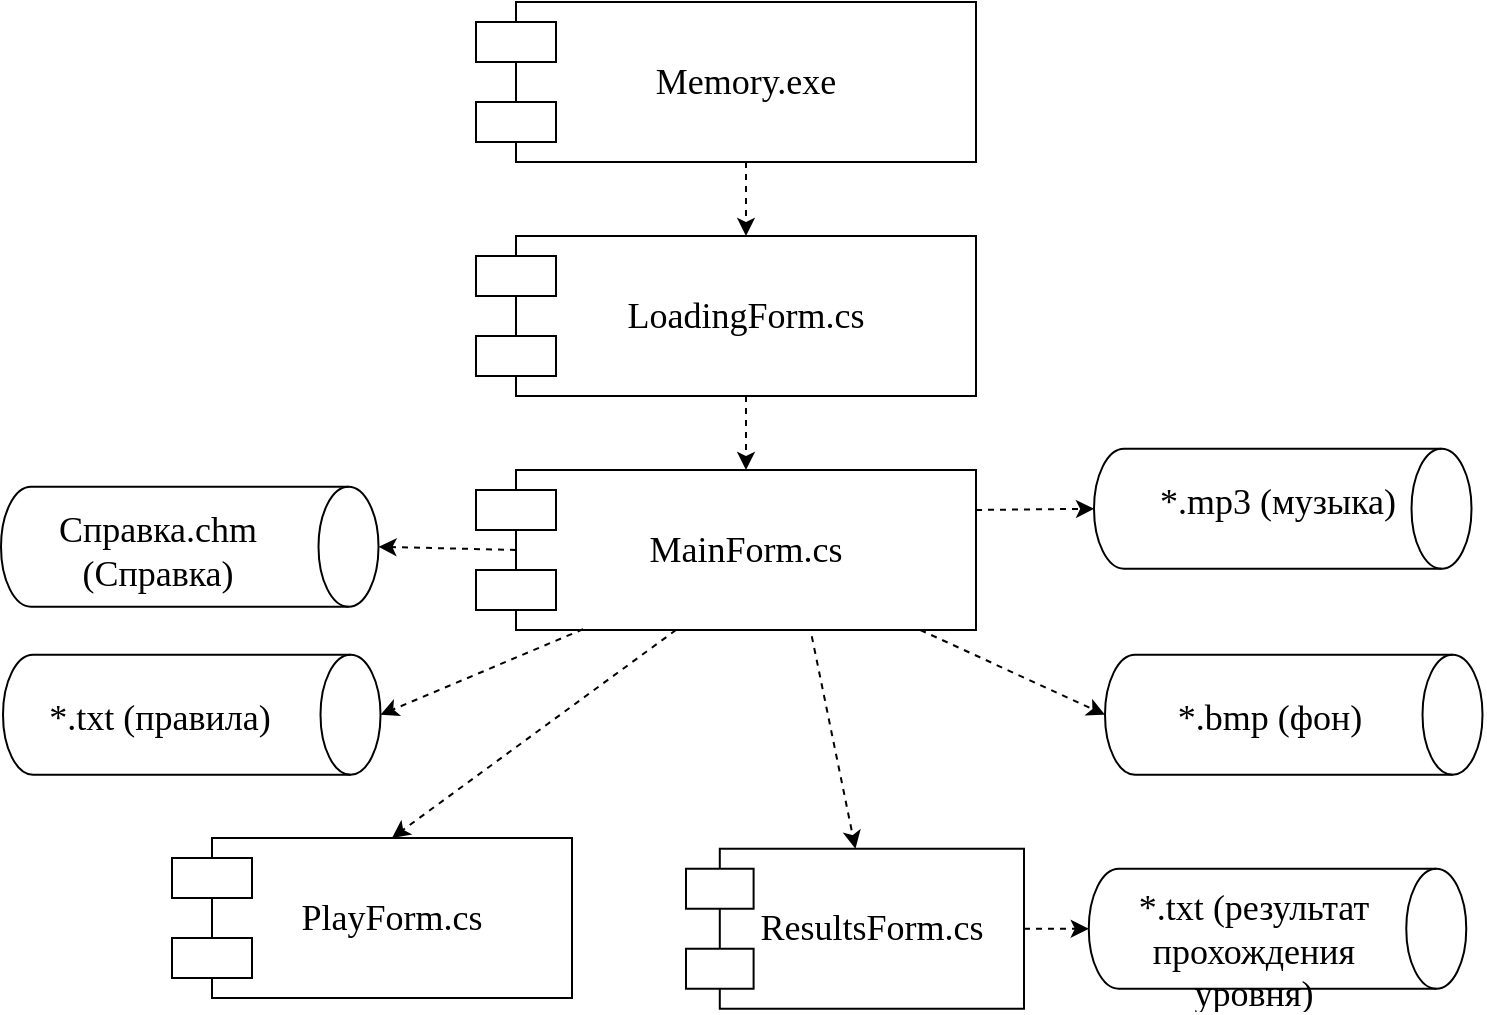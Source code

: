<mxfile version="24.6.1" type="device">
  <diagram name="Страница — 1" id="LVAcO2Bx_sbsMj5qARHk">
    <mxGraphModel dx="4092" dy="1608" grid="0" gridSize="10" guides="1" tooltips="1" connect="1" arrows="1" fold="1" page="1" pageScale="1" pageWidth="3300" pageHeight="2339" math="0" shadow="0">
      <root>
        <mxCell id="0" />
        <mxCell id="1" parent="0" />
        <mxCell id="jrgI43wMarXuKZg7UjpG-1" value="" style="group;fontFamily=ISOCPEUR;fontSize=18;" vertex="1" connectable="0" parent="1">
          <mxGeometry x="-2330" y="196" width="250" height="80" as="geometry" />
        </mxCell>
        <mxCell id="jrgI43wMarXuKZg7UjpG-2" value="Memory.exe" style="rounded=0;whiteSpace=wrap;html=1;fontFamily=ISOCPEUR;fontSize=18;" vertex="1" parent="jrgI43wMarXuKZg7UjpG-1">
          <mxGeometry x="20" width="230" height="80" as="geometry" />
        </mxCell>
        <mxCell id="jrgI43wMarXuKZg7UjpG-3" value="" style="rounded=0;whiteSpace=wrap;html=1;fontFamily=ISOCPEUR;fontSize=18;" vertex="1" parent="jrgI43wMarXuKZg7UjpG-1">
          <mxGeometry y="10" width="40" height="20" as="geometry" />
        </mxCell>
        <mxCell id="jrgI43wMarXuKZg7UjpG-4" value="" style="rounded=0;whiteSpace=wrap;html=1;fontFamily=ISOCPEUR;fontSize=18;" vertex="1" parent="jrgI43wMarXuKZg7UjpG-1">
          <mxGeometry y="50" width="40" height="20" as="geometry" />
        </mxCell>
        <mxCell id="jrgI43wMarXuKZg7UjpG-5" value="" style="group;fontFamily=ISOCPEUR;fontSize=18;" vertex="1" connectable="0" parent="1">
          <mxGeometry x="-2482" y="614" width="200" height="80" as="geometry" />
        </mxCell>
        <mxCell id="jrgI43wMarXuKZg7UjpG-6" value="PlayForm.cs" style="rounded=0;whiteSpace=wrap;html=1;fontFamily=ISOCPEUR;fontSize=18;" vertex="1" parent="jrgI43wMarXuKZg7UjpG-5">
          <mxGeometry x="20" width="180" height="80" as="geometry" />
        </mxCell>
        <mxCell id="jrgI43wMarXuKZg7UjpG-7" value="" style="rounded=0;whiteSpace=wrap;html=1;fontFamily=ISOCPEUR;fontSize=18;" vertex="1" parent="jrgI43wMarXuKZg7UjpG-5">
          <mxGeometry y="10" width="40" height="20" as="geometry" />
        </mxCell>
        <mxCell id="jrgI43wMarXuKZg7UjpG-8" value="" style="rounded=0;whiteSpace=wrap;html=1;fontFamily=ISOCPEUR;fontSize=18;" vertex="1" parent="jrgI43wMarXuKZg7UjpG-5">
          <mxGeometry y="50" width="40" height="20" as="geometry" />
        </mxCell>
        <mxCell id="jrgI43wMarXuKZg7UjpG-13" value="" style="group;fontFamily=ISOCPEUR;fontSize=18;" vertex="1" connectable="0" parent="1">
          <mxGeometry x="-2225" y="619.37" width="169" height="80" as="geometry" />
        </mxCell>
        <mxCell id="jrgI43wMarXuKZg7UjpG-14" value="ResultsForm.cs" style="rounded=0;whiteSpace=wrap;html=1;fontFamily=ISOCPEUR;fontSize=18;" vertex="1" parent="jrgI43wMarXuKZg7UjpG-13">
          <mxGeometry x="16.9" width="152.1" height="80" as="geometry" />
        </mxCell>
        <mxCell id="jrgI43wMarXuKZg7UjpG-15" value="" style="rounded=0;whiteSpace=wrap;html=1;fontFamily=ISOCPEUR;fontSize=18;" vertex="1" parent="jrgI43wMarXuKZg7UjpG-13">
          <mxGeometry y="10" width="33.8" height="20" as="geometry" />
        </mxCell>
        <mxCell id="jrgI43wMarXuKZg7UjpG-16" value="" style="rounded=0;whiteSpace=wrap;html=1;fontFamily=ISOCPEUR;fontSize=18;" vertex="1" parent="jrgI43wMarXuKZg7UjpG-13">
          <mxGeometry y="50" width="33.8" height="20" as="geometry" />
        </mxCell>
        <mxCell id="jrgI43wMarXuKZg7UjpG-17" style="edgeStyle=orthogonalEdgeStyle;rounded=0;orthogonalLoop=1;jettySize=auto;html=1;dashed=1;exitX=0.5;exitY=1;exitDx=0;exitDy=0;fontFamily=ISOCPEUR;fontSize=18;entryX=0.5;entryY=0;entryDx=0;entryDy=0;" edge="1" parent="1" source="jrgI43wMarXuKZg7UjpG-2" target="jrgI43wMarXuKZg7UjpG-59">
          <mxGeometry relative="1" as="geometry">
            <mxPoint x="-2219.941" y="300" as="targetPoint" />
          </mxGeometry>
        </mxCell>
        <mxCell id="jrgI43wMarXuKZg7UjpG-18" style="edgeStyle=orthogonalEdgeStyle;rounded=0;orthogonalLoop=1;jettySize=auto;html=1;entryX=0.5;entryY=0;entryDx=0;entryDy=0;dashed=1;fontFamily=ISOCPEUR;fontSize=18;exitX=0.5;exitY=1;exitDx=0;exitDy=0;" edge="1" parent="1" source="jrgI43wMarXuKZg7UjpG-59" target="jrgI43wMarXuKZg7UjpG-63">
          <mxGeometry relative="1" as="geometry">
            <mxPoint x="-2220" y="380" as="sourcePoint" />
            <mxPoint x="-2220" y="430" as="targetPoint" />
          </mxGeometry>
        </mxCell>
        <mxCell id="jrgI43wMarXuKZg7UjpG-20" style="rounded=0;orthogonalLoop=1;jettySize=auto;html=1;dashed=1;exitX=0.643;exitY=1.039;exitDx=0;exitDy=0;fontFamily=ISOCPEUR;fontSize=18;exitPerimeter=0;" edge="1" parent="1" target="jrgI43wMarXuKZg7UjpG-14" source="jrgI43wMarXuKZg7UjpG-63">
          <mxGeometry relative="1" as="geometry">
            <mxPoint x="-2160" y="650" as="sourcePoint" />
          </mxGeometry>
        </mxCell>
        <mxCell id="jrgI43wMarXuKZg7UjpG-37" value="" style="shape=cylinder3;whiteSpace=wrap;html=1;boundedLbl=1;backgroundOutline=1;size=15;rotation=90;fontFamily=ISOCPEUR;fontSize=18;" vertex="1" parent="1">
          <mxGeometry x="-1951.12" y="458" width="60" height="188.75" as="geometry" />
        </mxCell>
        <mxCell id="jrgI43wMarXuKZg7UjpG-38" value="&lt;p style=&quot;margin-top: 0px; font-size: 18px;&quot;&gt;&lt;font style=&quot;font-size: 18px;&quot;&gt;*.bmp&amp;nbsp;&lt;/font&gt;&lt;span style=&quot;font-size: 18px; background-color: initial;&quot;&gt;(фон)&lt;/span&gt;&lt;/p&gt;" style="text;html=1;whiteSpace=wrap;overflow=hidden;rounded=0;align=center;fontFamily=ISOCPEUR;fontSize=18;" vertex="1" parent="1">
          <mxGeometry x="-1998" y="537.37" width="130" height="60" as="geometry" />
        </mxCell>
        <mxCell id="jrgI43wMarXuKZg7UjpG-46" style="rounded=0;orthogonalLoop=1;jettySize=auto;html=1;entryX=0.5;entryY=1;entryDx=0;entryDy=0;entryPerimeter=0;dashed=1;exitX=1;exitY=0.25;exitDx=0;exitDy=0;fontFamily=ISOCPEUR;fontSize=18;" edge="1" parent="1" target="jrgI43wMarXuKZg7UjpG-66" source="jrgI43wMarXuKZg7UjpG-63">
          <mxGeometry relative="1" as="geometry">
            <mxPoint x="-2060" y="600" as="sourcePoint" />
          </mxGeometry>
        </mxCell>
        <mxCell id="jrgI43wMarXuKZg7UjpG-47" style="rounded=0;orthogonalLoop=1;jettySize=auto;html=1;entryX=0.5;entryY=1;entryDx=0;entryDy=0;entryPerimeter=0;dashed=1;fontFamily=ISOCPEUR;fontSize=18;" edge="1" parent="1" source="jrgI43wMarXuKZg7UjpG-63" target="jrgI43wMarXuKZg7UjpG-37">
          <mxGeometry relative="1" as="geometry" />
        </mxCell>
        <mxCell id="jrgI43wMarXuKZg7UjpG-53" style="rounded=0;orthogonalLoop=1;jettySize=auto;html=1;dashed=1;entryX=0.5;entryY=1;entryDx=0;entryDy=0;entryPerimeter=0;exitX=1;exitY=0.5;exitDx=0;exitDy=0;fontFamily=ISOCPEUR;fontSize=18;" edge="1" parent="1" source="jrgI43wMarXuKZg7UjpG-14" target="jrgI43wMarXuKZg7UjpG-54">
          <mxGeometry relative="1" as="geometry">
            <mxPoint x="-1945" y="895.37" as="targetPoint" />
          </mxGeometry>
        </mxCell>
        <mxCell id="jrgI43wMarXuKZg7UjpG-54" value="" style="shape=cylinder3;whiteSpace=wrap;html=1;boundedLbl=1;backgroundOutline=1;size=15;rotation=90;fontFamily=ISOCPEUR;fontSize=18;" vertex="1" parent="1">
          <mxGeometry x="-1959.24" y="565" width="60" height="188.75" as="geometry" />
        </mxCell>
        <mxCell id="jrgI43wMarXuKZg7UjpG-55" value="&lt;p style=&quot;margin-top: 0px; font-size: 18px;&quot;&gt;&lt;font style=&quot;font-size: 18px;&quot;&gt;*.txt&amp;nbsp;&lt;/font&gt;&lt;span style=&quot;font-size: 18px; background-color: initial;&quot;&gt;(результат прохождения уровня)&lt;/span&gt;&lt;/p&gt;" style="text;html=1;whiteSpace=wrap;overflow=hidden;rounded=0;align=center;fontFamily=ISOCPEUR;fontSize=18;spacing=-5.905;" vertex="1" parent="1">
          <mxGeometry x="-2011.12" y="639.37" width="140" height="52" as="geometry" />
        </mxCell>
        <mxCell id="jrgI43wMarXuKZg7UjpG-56" style="rounded=0;orthogonalLoop=1;jettySize=auto;html=1;entryX=0.5;entryY=0;entryDx=0;entryDy=0;dashed=1;fontFamily=ISOCPEUR;fontSize=18;" edge="1" parent="1" target="jrgI43wMarXuKZg7UjpG-6">
          <mxGeometry relative="1" as="geometry">
            <mxPoint x="-2230" y="510" as="sourcePoint" />
          </mxGeometry>
        </mxCell>
        <mxCell id="jrgI43wMarXuKZg7UjpG-57" style="rounded=0;orthogonalLoop=1;jettySize=auto;html=1;dashed=1;fontFamily=ISOCPEUR;fontSize=18;entryX=0.5;entryY=0;entryDx=0;entryDy=0;entryPerimeter=0;" edge="1" parent="1" target="jrgI43wMarXuKZg7UjpG-79">
          <mxGeometry relative="1" as="geometry">
            <mxPoint x="-2310" y="470" as="sourcePoint" />
            <mxPoint x="-2390.745" y="468.375" as="targetPoint" />
          </mxGeometry>
        </mxCell>
        <mxCell id="jrgI43wMarXuKZg7UjpG-58" value="" style="group;fontFamily=ISOCPEUR;fontSize=18;" vertex="1" connectable="0" parent="1">
          <mxGeometry x="-2330" y="313" width="250" height="80" as="geometry" />
        </mxCell>
        <mxCell id="jrgI43wMarXuKZg7UjpG-59" value="LoadingForm.cs" style="rounded=0;whiteSpace=wrap;html=1;fontFamily=ISOCPEUR;fontSize=18;" vertex="1" parent="jrgI43wMarXuKZg7UjpG-58">
          <mxGeometry x="20" width="230" height="80" as="geometry" />
        </mxCell>
        <mxCell id="jrgI43wMarXuKZg7UjpG-60" value="" style="rounded=0;whiteSpace=wrap;html=1;fontFamily=ISOCPEUR;fontSize=18;" vertex="1" parent="jrgI43wMarXuKZg7UjpG-58">
          <mxGeometry y="10" width="40" height="20" as="geometry" />
        </mxCell>
        <mxCell id="jrgI43wMarXuKZg7UjpG-61" value="" style="rounded=0;whiteSpace=wrap;html=1;fontFamily=ISOCPEUR;fontSize=18;" vertex="1" parent="jrgI43wMarXuKZg7UjpG-58">
          <mxGeometry y="50" width="40" height="20" as="geometry" />
        </mxCell>
        <mxCell id="jrgI43wMarXuKZg7UjpG-62" value="" style="group;fontFamily=ISOCPEUR;fontSize=18;" vertex="1" connectable="0" parent="1">
          <mxGeometry x="-2330" y="430" width="250" height="80" as="geometry" />
        </mxCell>
        <mxCell id="jrgI43wMarXuKZg7UjpG-63" value="MainForm.cs" style="rounded=0;whiteSpace=wrap;html=1;fontFamily=ISOCPEUR;fontSize=18;" vertex="1" parent="jrgI43wMarXuKZg7UjpG-62">
          <mxGeometry x="20" width="230" height="80" as="geometry" />
        </mxCell>
        <mxCell id="jrgI43wMarXuKZg7UjpG-64" value="" style="rounded=0;whiteSpace=wrap;html=1;fontFamily=ISOCPEUR;fontSize=18;" vertex="1" parent="jrgI43wMarXuKZg7UjpG-62">
          <mxGeometry y="10" width="40" height="20" as="geometry" />
        </mxCell>
        <mxCell id="jrgI43wMarXuKZg7UjpG-65" value="" style="rounded=0;whiteSpace=wrap;html=1;fontFamily=ISOCPEUR;fontSize=18;" vertex="1" parent="jrgI43wMarXuKZg7UjpG-62">
          <mxGeometry y="50" width="40" height="20" as="geometry" />
        </mxCell>
        <mxCell id="jrgI43wMarXuKZg7UjpG-66" value="" style="shape=cylinder3;whiteSpace=wrap;html=1;boundedLbl=1;backgroundOutline=1;size=15;rotation=90;fontFamily=ISOCPEUR;fontSize=18;" vertex="1" parent="1">
          <mxGeometry x="-1956.62" y="355" width="60" height="188.75" as="geometry" />
        </mxCell>
        <mxCell id="jrgI43wMarXuKZg7UjpG-67" value="&lt;p style=&quot;margin-top: 0px; font-size: 18px;&quot;&gt;&lt;font style=&quot;font-size: 18px;&quot;&gt;*.mp3&amp;nbsp;&lt;/font&gt;&lt;span style=&quot;font-size: 18px; background-color: initial;&quot;&gt;(музыка)&lt;/span&gt;&lt;/p&gt;" style="text;html=1;whiteSpace=wrap;overflow=hidden;rounded=0;align=center;fontFamily=ISOCPEUR;fontSize=18;" vertex="1" parent="1">
          <mxGeometry x="-1994.5" y="429.37" width="130" height="60" as="geometry" />
        </mxCell>
        <mxCell id="jrgI43wMarXuKZg7UjpG-71" style="rounded=0;orthogonalLoop=1;jettySize=auto;html=1;dashed=1;entryX=0.5;entryY=0;entryDx=0;entryDy=0;entryPerimeter=0;exitX=0.146;exitY=0.995;exitDx=0;exitDy=0;exitPerimeter=0;fontFamily=ISOCPEUR;fontSize=18;" edge="1" parent="1" source="jrgI43wMarXuKZg7UjpG-63" target="jrgI43wMarXuKZg7UjpG-76">
          <mxGeometry relative="1" as="geometry">
            <mxPoint x="-2392.745" y="564.375" as="targetPoint" />
            <mxPoint x="-2110" y="965" as="sourcePoint" />
          </mxGeometry>
        </mxCell>
        <mxCell id="jrgI43wMarXuKZg7UjpG-76" value="" style="shape=cylinder3;whiteSpace=wrap;html=1;boundedLbl=1;backgroundOutline=1;size=15;rotation=90;fontFamily=ISOCPEUR;fontSize=18;" vertex="1" parent="1">
          <mxGeometry x="-2502.12" y="458" width="60" height="188.75" as="geometry" />
        </mxCell>
        <mxCell id="jrgI43wMarXuKZg7UjpG-77" value="&lt;p style=&quot;margin-top: 0px; font-size: 18px;&quot;&gt;*.txt&amp;nbsp;&lt;span style=&quot;background-color: initial;&quot;&gt;(правила)&lt;/span&gt;&lt;br&gt;&lt;/p&gt;" style="text;html=1;whiteSpace=wrap;overflow=hidden;rounded=0;align=center;fontFamily=ISOCPEUR;fontSize=18;" vertex="1" parent="1">
          <mxGeometry x="-2553" y="537.37" width="130" height="60" as="geometry" />
        </mxCell>
        <mxCell id="jrgI43wMarXuKZg7UjpG-79" value="" style="shape=cylinder3;whiteSpace=wrap;html=1;boundedLbl=1;backgroundOutline=1;size=15;rotation=90;fontFamily=ISOCPEUR;fontSize=18;" vertex="1" parent="1">
          <mxGeometry x="-2503.12" y="374" width="60" height="188.75" as="geometry" />
        </mxCell>
        <mxCell id="jrgI43wMarXuKZg7UjpG-80" value="&lt;p style=&quot;margin-top: 0px; font-size: 18px;&quot;&gt;&lt;span style=&quot;text-align: justify;&quot;&gt;Справка.chm (Справка)&lt;/span&gt;&lt;br&gt;&lt;/p&gt;" style="text;html=1;whiteSpace=wrap;overflow=hidden;rounded=0;align=center;fontFamily=ISOCPEUR;fontSize=18;" vertex="1" parent="1">
          <mxGeometry x="-2554" y="443.37" width="130" height="60" as="geometry" />
        </mxCell>
      </root>
    </mxGraphModel>
  </diagram>
</mxfile>
